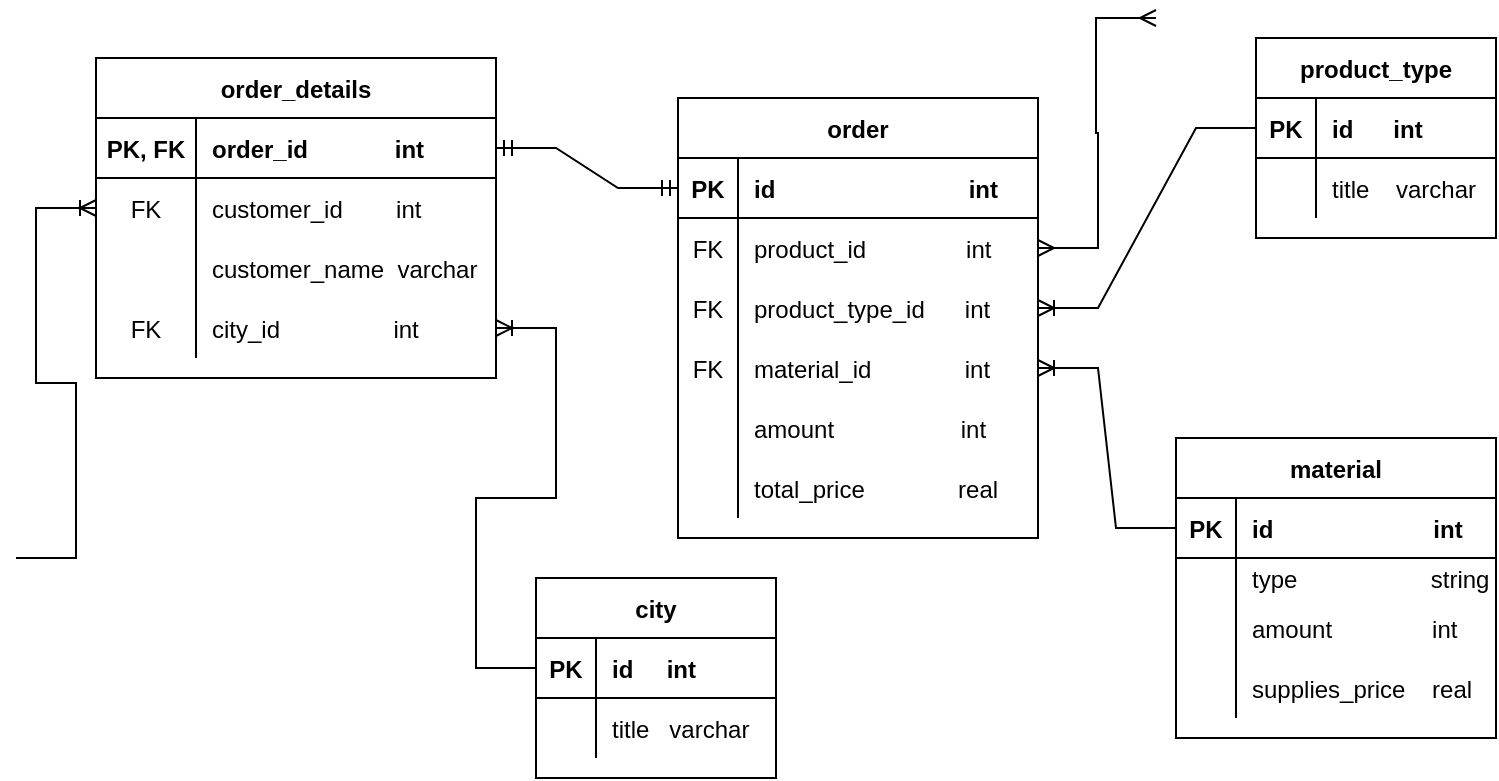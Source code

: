 <mxfile version="20.3.3" type="device"><diagram id="QxzP8KC7QwWT_yHDDni0" name="Page-1"><mxGraphModel dx="454" dy="740" grid="1" gridSize="10" guides="1" tooltips="1" connect="1" arrows="1" fold="1" page="1" pageScale="1" pageWidth="850" pageHeight="1100" math="0" shadow="0"><root><mxCell id="0"/><mxCell id="1" parent="0"/><mxCell id="2BHdWMXbvqgiUroxfn8F-1" value="order" style="shape=table;startSize=30;container=1;collapsible=1;childLayout=tableLayout;fixedRows=1;rowLines=0;fontStyle=1;align=center;resizeLast=1;" vertex="1" parent="1"><mxGeometry x="401" y="270" width="180" height="220" as="geometry"/></mxCell><mxCell id="2BHdWMXbvqgiUroxfn8F-2" value="" style="shape=tableRow;horizontal=0;startSize=0;swimlaneHead=0;swimlaneBody=0;fillColor=none;collapsible=0;dropTarget=0;points=[[0,0.5],[1,0.5]];portConstraint=eastwest;top=0;left=0;right=0;bottom=1;" vertex="1" parent="2BHdWMXbvqgiUroxfn8F-1"><mxGeometry y="30" width="180" height="30" as="geometry"/></mxCell><mxCell id="2BHdWMXbvqgiUroxfn8F-3" value="PK" style="shape=partialRectangle;connectable=0;fillColor=none;top=0;left=0;bottom=0;right=0;fontStyle=1;overflow=hidden;" vertex="1" parent="2BHdWMXbvqgiUroxfn8F-2"><mxGeometry width="30" height="30" as="geometry"><mxRectangle width="30" height="30" as="alternateBounds"/></mxGeometry></mxCell><mxCell id="2BHdWMXbvqgiUroxfn8F-4" value="id                             int" style="shape=partialRectangle;connectable=0;fillColor=none;top=0;left=0;bottom=0;right=0;align=left;spacingLeft=6;fontStyle=1;overflow=hidden;" vertex="1" parent="2BHdWMXbvqgiUroxfn8F-2"><mxGeometry x="30" width="150" height="30" as="geometry"><mxRectangle width="150" height="30" as="alternateBounds"/></mxGeometry></mxCell><mxCell id="2BHdWMXbvqgiUroxfn8F-5" value="" style="shape=tableRow;horizontal=0;startSize=0;swimlaneHead=0;swimlaneBody=0;fillColor=none;collapsible=0;dropTarget=0;points=[[0,0.5],[1,0.5]];portConstraint=eastwest;top=0;left=0;right=0;bottom=0;" vertex="1" parent="2BHdWMXbvqgiUroxfn8F-1"><mxGeometry y="60" width="180" height="30" as="geometry"/></mxCell><mxCell id="2BHdWMXbvqgiUroxfn8F-6" value="FK" style="shape=partialRectangle;connectable=0;fillColor=none;top=0;left=0;bottom=0;right=0;editable=1;overflow=hidden;" vertex="1" parent="2BHdWMXbvqgiUroxfn8F-5"><mxGeometry width="30" height="30" as="geometry"><mxRectangle width="30" height="30" as="alternateBounds"/></mxGeometry></mxCell><mxCell id="2BHdWMXbvqgiUroxfn8F-7" value="product_id               int" style="shape=partialRectangle;connectable=0;fillColor=none;top=0;left=0;bottom=0;right=0;align=left;spacingLeft=6;overflow=hidden;" vertex="1" parent="2BHdWMXbvqgiUroxfn8F-5"><mxGeometry x="30" width="150" height="30" as="geometry"><mxRectangle width="150" height="30" as="alternateBounds"/></mxGeometry></mxCell><mxCell id="2BHdWMXbvqgiUroxfn8F-8" value="" style="shape=tableRow;horizontal=0;startSize=0;swimlaneHead=0;swimlaneBody=0;fillColor=none;collapsible=0;dropTarget=0;points=[[0,0.5],[1,0.5]];portConstraint=eastwest;top=0;left=0;right=0;bottom=0;" vertex="1" parent="2BHdWMXbvqgiUroxfn8F-1"><mxGeometry y="90" width="180" height="30" as="geometry"/></mxCell><mxCell id="2BHdWMXbvqgiUroxfn8F-9" value="FK" style="shape=partialRectangle;connectable=0;fillColor=none;top=0;left=0;bottom=0;right=0;editable=1;overflow=hidden;" vertex="1" parent="2BHdWMXbvqgiUroxfn8F-8"><mxGeometry width="30" height="30" as="geometry"><mxRectangle width="30" height="30" as="alternateBounds"/></mxGeometry></mxCell><mxCell id="2BHdWMXbvqgiUroxfn8F-10" value="product_type_id      int" style="shape=partialRectangle;connectable=0;fillColor=none;top=0;left=0;bottom=0;right=0;align=left;spacingLeft=6;overflow=hidden;" vertex="1" parent="2BHdWMXbvqgiUroxfn8F-8"><mxGeometry x="30" width="150" height="30" as="geometry"><mxRectangle width="150" height="30" as="alternateBounds"/></mxGeometry></mxCell><mxCell id="2BHdWMXbvqgiUroxfn8F-36" style="shape=tableRow;horizontal=0;startSize=0;swimlaneHead=0;swimlaneBody=0;fillColor=none;collapsible=0;dropTarget=0;points=[[0,0.5],[1,0.5]];portConstraint=eastwest;top=0;left=0;right=0;bottom=0;" vertex="1" parent="2BHdWMXbvqgiUroxfn8F-1"><mxGeometry y="120" width="180" height="30" as="geometry"/></mxCell><mxCell id="2BHdWMXbvqgiUroxfn8F-37" value="FK" style="shape=partialRectangle;connectable=0;fillColor=none;top=0;left=0;bottom=0;right=0;editable=1;overflow=hidden;" vertex="1" parent="2BHdWMXbvqgiUroxfn8F-36"><mxGeometry width="30" height="30" as="geometry"><mxRectangle width="30" height="30" as="alternateBounds"/></mxGeometry></mxCell><mxCell id="2BHdWMXbvqgiUroxfn8F-38" value="material_id              int" style="shape=partialRectangle;connectable=0;fillColor=none;top=0;left=0;bottom=0;right=0;align=left;spacingLeft=6;overflow=hidden;" vertex="1" parent="2BHdWMXbvqgiUroxfn8F-36"><mxGeometry x="30" width="150" height="30" as="geometry"><mxRectangle width="150" height="30" as="alternateBounds"/></mxGeometry></mxCell><mxCell id="2BHdWMXbvqgiUroxfn8F-11" value="" style="shape=tableRow;horizontal=0;startSize=0;swimlaneHead=0;swimlaneBody=0;fillColor=none;collapsible=0;dropTarget=0;points=[[0,0.5],[1,0.5]];portConstraint=eastwest;top=0;left=0;right=0;bottom=0;" vertex="1" parent="2BHdWMXbvqgiUroxfn8F-1"><mxGeometry y="150" width="180" height="30" as="geometry"/></mxCell><mxCell id="2BHdWMXbvqgiUroxfn8F-12" value="" style="shape=partialRectangle;connectable=0;fillColor=none;top=0;left=0;bottom=0;right=0;editable=1;overflow=hidden;" vertex="1" parent="2BHdWMXbvqgiUroxfn8F-11"><mxGeometry width="30" height="30" as="geometry"><mxRectangle width="30" height="30" as="alternateBounds"/></mxGeometry></mxCell><mxCell id="2BHdWMXbvqgiUroxfn8F-13" value="amount                   int" style="shape=partialRectangle;connectable=0;fillColor=none;top=0;left=0;bottom=0;right=0;align=left;spacingLeft=6;overflow=hidden;" vertex="1" parent="2BHdWMXbvqgiUroxfn8F-11"><mxGeometry x="30" width="150" height="30" as="geometry"><mxRectangle width="150" height="30" as="alternateBounds"/></mxGeometry></mxCell><mxCell id="2BHdWMXbvqgiUroxfn8F-17" style="shape=tableRow;horizontal=0;startSize=0;swimlaneHead=0;swimlaneBody=0;fillColor=none;collapsible=0;dropTarget=0;points=[[0,0.5],[1,0.5]];portConstraint=eastwest;top=0;left=0;right=0;bottom=0;" vertex="1" parent="2BHdWMXbvqgiUroxfn8F-1"><mxGeometry y="180" width="180" height="30" as="geometry"/></mxCell><mxCell id="2BHdWMXbvqgiUroxfn8F-18" style="shape=partialRectangle;connectable=0;fillColor=none;top=0;left=0;bottom=0;right=0;editable=1;overflow=hidden;" vertex="1" parent="2BHdWMXbvqgiUroxfn8F-17"><mxGeometry width="30" height="30" as="geometry"><mxRectangle width="30" height="30" as="alternateBounds"/></mxGeometry></mxCell><mxCell id="2BHdWMXbvqgiUroxfn8F-19" value="total_price              real" style="shape=partialRectangle;connectable=0;fillColor=none;top=0;left=0;bottom=0;right=0;align=left;spacingLeft=6;overflow=hidden;" vertex="1" parent="2BHdWMXbvqgiUroxfn8F-17"><mxGeometry x="30" width="150" height="30" as="geometry"><mxRectangle width="150" height="30" as="alternateBounds"/></mxGeometry></mxCell><mxCell id="2BHdWMXbvqgiUroxfn8F-20" value="order_details" style="shape=table;startSize=30;container=1;collapsible=1;childLayout=tableLayout;fixedRows=1;rowLines=0;fontStyle=1;align=center;resizeLast=1;" vertex="1" parent="1"><mxGeometry x="110" y="250" width="200" height="160" as="geometry"/></mxCell><mxCell id="2BHdWMXbvqgiUroxfn8F-21" value="" style="shape=tableRow;horizontal=0;startSize=0;swimlaneHead=0;swimlaneBody=0;fillColor=none;collapsible=0;dropTarget=0;points=[[0,0.5],[1,0.5]];portConstraint=eastwest;top=0;left=0;right=0;bottom=1;" vertex="1" parent="2BHdWMXbvqgiUroxfn8F-20"><mxGeometry y="30" width="200" height="30" as="geometry"/></mxCell><mxCell id="2BHdWMXbvqgiUroxfn8F-22" value="PK, FK" style="shape=partialRectangle;connectable=0;fillColor=none;top=0;left=0;bottom=0;right=0;fontStyle=1;overflow=hidden;" vertex="1" parent="2BHdWMXbvqgiUroxfn8F-21"><mxGeometry width="50" height="30" as="geometry"><mxRectangle width="50" height="30" as="alternateBounds"/></mxGeometry></mxCell><mxCell id="2BHdWMXbvqgiUroxfn8F-23" value="order_id             int" style="shape=partialRectangle;connectable=0;fillColor=none;top=0;left=0;bottom=0;right=0;align=left;spacingLeft=6;fontStyle=1;overflow=hidden;" vertex="1" parent="2BHdWMXbvqgiUroxfn8F-21"><mxGeometry x="50" width="150" height="30" as="geometry"><mxRectangle width="150" height="30" as="alternateBounds"/></mxGeometry></mxCell><mxCell id="2BHdWMXbvqgiUroxfn8F-24" value="" style="shape=tableRow;horizontal=0;startSize=0;swimlaneHead=0;swimlaneBody=0;fillColor=none;collapsible=0;dropTarget=0;points=[[0,0.5],[1,0.5]];portConstraint=eastwest;top=0;left=0;right=0;bottom=0;" vertex="1" parent="2BHdWMXbvqgiUroxfn8F-20"><mxGeometry y="60" width="200" height="30" as="geometry"/></mxCell><mxCell id="2BHdWMXbvqgiUroxfn8F-25" value="FK" style="shape=partialRectangle;connectable=0;fillColor=none;top=0;left=0;bottom=0;right=0;editable=1;overflow=hidden;" vertex="1" parent="2BHdWMXbvqgiUroxfn8F-24"><mxGeometry width="50" height="30" as="geometry"><mxRectangle width="50" height="30" as="alternateBounds"/></mxGeometry></mxCell><mxCell id="2BHdWMXbvqgiUroxfn8F-26" value="customer_id        int" style="shape=partialRectangle;connectable=0;fillColor=none;top=0;left=0;bottom=0;right=0;align=left;spacingLeft=6;overflow=hidden;" vertex="1" parent="2BHdWMXbvqgiUroxfn8F-24"><mxGeometry x="50" width="150" height="30" as="geometry"><mxRectangle width="150" height="30" as="alternateBounds"/></mxGeometry></mxCell><mxCell id="2BHdWMXbvqgiUroxfn8F-27" value="" style="shape=tableRow;horizontal=0;startSize=0;swimlaneHead=0;swimlaneBody=0;fillColor=none;collapsible=0;dropTarget=0;points=[[0,0.5],[1,0.5]];portConstraint=eastwest;top=0;left=0;right=0;bottom=0;" vertex="1" parent="2BHdWMXbvqgiUroxfn8F-20"><mxGeometry y="90" width="200" height="30" as="geometry"/></mxCell><mxCell id="2BHdWMXbvqgiUroxfn8F-28" value="" style="shape=partialRectangle;connectable=0;fillColor=none;top=0;left=0;bottom=0;right=0;editable=1;overflow=hidden;" vertex="1" parent="2BHdWMXbvqgiUroxfn8F-27"><mxGeometry width="50" height="30" as="geometry"><mxRectangle width="50" height="30" as="alternateBounds"/></mxGeometry></mxCell><mxCell id="2BHdWMXbvqgiUroxfn8F-29" value="customer_name  varchar" style="shape=partialRectangle;connectable=0;fillColor=none;top=0;left=0;bottom=0;right=0;align=left;spacingLeft=6;overflow=hidden;" vertex="1" parent="2BHdWMXbvqgiUroxfn8F-27"><mxGeometry x="50" width="150" height="30" as="geometry"><mxRectangle width="150" height="30" as="alternateBounds"/></mxGeometry></mxCell><mxCell id="2BHdWMXbvqgiUroxfn8F-30" value="" style="shape=tableRow;horizontal=0;startSize=0;swimlaneHead=0;swimlaneBody=0;fillColor=none;collapsible=0;dropTarget=0;points=[[0,0.5],[1,0.5]];portConstraint=eastwest;top=0;left=0;right=0;bottom=0;" vertex="1" parent="2BHdWMXbvqgiUroxfn8F-20"><mxGeometry y="120" width="200" height="30" as="geometry"/></mxCell><mxCell id="2BHdWMXbvqgiUroxfn8F-31" value="FK" style="shape=partialRectangle;connectable=0;fillColor=none;top=0;left=0;bottom=0;right=0;editable=1;overflow=hidden;" vertex="1" parent="2BHdWMXbvqgiUroxfn8F-30"><mxGeometry width="50" height="30" as="geometry"><mxRectangle width="50" height="30" as="alternateBounds"/></mxGeometry></mxCell><mxCell id="2BHdWMXbvqgiUroxfn8F-32" value="city_id                 int" style="shape=partialRectangle;connectable=0;fillColor=none;top=0;left=0;bottom=0;right=0;align=left;spacingLeft=6;overflow=hidden;" vertex="1" parent="2BHdWMXbvqgiUroxfn8F-30"><mxGeometry x="50" width="150" height="30" as="geometry"><mxRectangle width="150" height="30" as="alternateBounds"/></mxGeometry></mxCell><mxCell id="2BHdWMXbvqgiUroxfn8F-39" value="material" style="shape=table;startSize=30;container=1;collapsible=1;childLayout=tableLayout;fixedRows=1;rowLines=0;fontStyle=1;align=center;resizeLast=1;" vertex="1" parent="1"><mxGeometry x="650" y="440" width="160" height="150" as="geometry"/></mxCell><mxCell id="2BHdWMXbvqgiUroxfn8F-40" value="" style="shape=tableRow;horizontal=0;startSize=0;swimlaneHead=0;swimlaneBody=0;fillColor=none;collapsible=0;dropTarget=0;points=[[0,0.5],[1,0.5]];portConstraint=eastwest;top=0;left=0;right=0;bottom=1;" vertex="1" parent="2BHdWMXbvqgiUroxfn8F-39"><mxGeometry y="30" width="160" height="30" as="geometry"/></mxCell><mxCell id="2BHdWMXbvqgiUroxfn8F-41" value="PK" style="shape=partialRectangle;connectable=0;fillColor=none;top=0;left=0;bottom=0;right=0;fontStyle=1;overflow=hidden;" vertex="1" parent="2BHdWMXbvqgiUroxfn8F-40"><mxGeometry width="30" height="30" as="geometry"><mxRectangle width="30" height="30" as="alternateBounds"/></mxGeometry></mxCell><mxCell id="2BHdWMXbvqgiUroxfn8F-42" value="id                        int" style="shape=partialRectangle;connectable=0;fillColor=none;top=0;left=0;bottom=0;right=0;align=left;spacingLeft=6;fontStyle=1;overflow=hidden;" vertex="1" parent="2BHdWMXbvqgiUroxfn8F-40"><mxGeometry x="30" width="130" height="30" as="geometry"><mxRectangle width="130" height="30" as="alternateBounds"/></mxGeometry></mxCell><mxCell id="2BHdWMXbvqgiUroxfn8F-43" value="" style="shape=tableRow;horizontal=0;startSize=0;swimlaneHead=0;swimlaneBody=0;fillColor=none;collapsible=0;dropTarget=0;points=[[0,0.5],[1,0.5]];portConstraint=eastwest;top=0;left=0;right=0;bottom=0;" vertex="1" parent="2BHdWMXbvqgiUroxfn8F-39"><mxGeometry y="60" width="160" height="20" as="geometry"/></mxCell><mxCell id="2BHdWMXbvqgiUroxfn8F-44" value="" style="shape=partialRectangle;connectable=0;fillColor=none;top=0;left=0;bottom=0;right=0;editable=1;overflow=hidden;" vertex="1" parent="2BHdWMXbvqgiUroxfn8F-43"><mxGeometry width="30" height="20" as="geometry"><mxRectangle width="30" height="20" as="alternateBounds"/></mxGeometry></mxCell><mxCell id="2BHdWMXbvqgiUroxfn8F-45" value="type                    string" style="shape=partialRectangle;connectable=0;fillColor=none;top=0;left=0;bottom=0;right=0;align=left;spacingLeft=6;overflow=hidden;" vertex="1" parent="2BHdWMXbvqgiUroxfn8F-43"><mxGeometry x="30" width="130" height="20" as="geometry"><mxRectangle width="130" height="20" as="alternateBounds"/></mxGeometry></mxCell><mxCell id="2BHdWMXbvqgiUroxfn8F-46" value="" style="shape=tableRow;horizontal=0;startSize=0;swimlaneHead=0;swimlaneBody=0;fillColor=none;collapsible=0;dropTarget=0;points=[[0,0.5],[1,0.5]];portConstraint=eastwest;top=0;left=0;right=0;bottom=0;" vertex="1" parent="2BHdWMXbvqgiUroxfn8F-39"><mxGeometry y="80" width="160" height="30" as="geometry"/></mxCell><mxCell id="2BHdWMXbvqgiUroxfn8F-47" value="" style="shape=partialRectangle;connectable=0;fillColor=none;top=0;left=0;bottom=0;right=0;editable=1;overflow=hidden;" vertex="1" parent="2BHdWMXbvqgiUroxfn8F-46"><mxGeometry width="30" height="30" as="geometry"><mxRectangle width="30" height="30" as="alternateBounds"/></mxGeometry></mxCell><mxCell id="2BHdWMXbvqgiUroxfn8F-48" value="amount               int" style="shape=partialRectangle;connectable=0;fillColor=none;top=0;left=0;bottom=0;right=0;align=left;spacingLeft=6;overflow=hidden;" vertex="1" parent="2BHdWMXbvqgiUroxfn8F-46"><mxGeometry x="30" width="130" height="30" as="geometry"><mxRectangle width="130" height="30" as="alternateBounds"/></mxGeometry></mxCell><mxCell id="2BHdWMXbvqgiUroxfn8F-49" style="shape=tableRow;horizontal=0;startSize=0;swimlaneHead=0;swimlaneBody=0;fillColor=none;collapsible=0;dropTarget=0;points=[[0,0.5],[1,0.5]];portConstraint=eastwest;top=0;left=0;right=0;bottom=0;" vertex="1" parent="2BHdWMXbvqgiUroxfn8F-39"><mxGeometry y="110" width="160" height="30" as="geometry"/></mxCell><mxCell id="2BHdWMXbvqgiUroxfn8F-50" style="shape=partialRectangle;connectable=0;fillColor=none;top=0;left=0;bottom=0;right=0;editable=1;overflow=hidden;" vertex="1" parent="2BHdWMXbvqgiUroxfn8F-49"><mxGeometry width="30" height="30" as="geometry"><mxRectangle width="30" height="30" as="alternateBounds"/></mxGeometry></mxCell><mxCell id="2BHdWMXbvqgiUroxfn8F-51" value="supplies_price    real" style="shape=partialRectangle;connectable=0;fillColor=none;top=0;left=0;bottom=0;right=0;align=left;spacingLeft=6;overflow=hidden;" vertex="1" parent="2BHdWMXbvqgiUroxfn8F-49"><mxGeometry x="30" width="130" height="30" as="geometry"><mxRectangle width="130" height="30" as="alternateBounds"/></mxGeometry></mxCell><mxCell id="2BHdWMXbvqgiUroxfn8F-58" value="city" style="shape=table;startSize=30;container=1;collapsible=1;childLayout=tableLayout;fixedRows=1;rowLines=0;fontStyle=1;align=center;resizeLast=1;" vertex="1" parent="1"><mxGeometry x="330" y="510" width="120" height="100" as="geometry"/></mxCell><mxCell id="2BHdWMXbvqgiUroxfn8F-59" value="" style="shape=tableRow;horizontal=0;startSize=0;swimlaneHead=0;swimlaneBody=0;fillColor=none;collapsible=0;dropTarget=0;points=[[0,0.5],[1,0.5]];portConstraint=eastwest;top=0;left=0;right=0;bottom=1;" vertex="1" parent="2BHdWMXbvqgiUroxfn8F-58"><mxGeometry y="30" width="120" height="30" as="geometry"/></mxCell><mxCell id="2BHdWMXbvqgiUroxfn8F-60" value="PK" style="shape=partialRectangle;connectable=0;fillColor=none;top=0;left=0;bottom=0;right=0;fontStyle=1;overflow=hidden;" vertex="1" parent="2BHdWMXbvqgiUroxfn8F-59"><mxGeometry width="30" height="30" as="geometry"><mxRectangle width="30" height="30" as="alternateBounds"/></mxGeometry></mxCell><mxCell id="2BHdWMXbvqgiUroxfn8F-61" value="id     int" style="shape=partialRectangle;connectable=0;fillColor=none;top=0;left=0;bottom=0;right=0;align=left;spacingLeft=6;fontStyle=1;overflow=hidden;" vertex="1" parent="2BHdWMXbvqgiUroxfn8F-59"><mxGeometry x="30" width="90" height="30" as="geometry"><mxRectangle width="90" height="30" as="alternateBounds"/></mxGeometry></mxCell><mxCell id="2BHdWMXbvqgiUroxfn8F-62" value="" style="shape=tableRow;horizontal=0;startSize=0;swimlaneHead=0;swimlaneBody=0;fillColor=none;collapsible=0;dropTarget=0;points=[[0,0.5],[1,0.5]];portConstraint=eastwest;top=0;left=0;right=0;bottom=0;" vertex="1" parent="2BHdWMXbvqgiUroxfn8F-58"><mxGeometry y="60" width="120" height="30" as="geometry"/></mxCell><mxCell id="2BHdWMXbvqgiUroxfn8F-63" value="" style="shape=partialRectangle;connectable=0;fillColor=none;top=0;left=0;bottom=0;right=0;editable=1;overflow=hidden;" vertex="1" parent="2BHdWMXbvqgiUroxfn8F-62"><mxGeometry width="30" height="30" as="geometry"><mxRectangle width="30" height="30" as="alternateBounds"/></mxGeometry></mxCell><mxCell id="2BHdWMXbvqgiUroxfn8F-64" value="title   varchar" style="shape=partialRectangle;connectable=0;fillColor=none;top=0;left=0;bottom=0;right=0;align=left;spacingLeft=6;overflow=hidden;" vertex="1" parent="2BHdWMXbvqgiUroxfn8F-62"><mxGeometry x="30" width="90" height="30" as="geometry"><mxRectangle width="90" height="30" as="alternateBounds"/></mxGeometry></mxCell><mxCell id="2BHdWMXbvqgiUroxfn8F-71" value="product_type" style="shape=table;startSize=30;container=1;collapsible=1;childLayout=tableLayout;fixedRows=1;rowLines=0;fontStyle=1;align=center;resizeLast=1;" vertex="1" parent="1"><mxGeometry x="690" y="240" width="120" height="100" as="geometry"/></mxCell><mxCell id="2BHdWMXbvqgiUroxfn8F-72" value="" style="shape=tableRow;horizontal=0;startSize=0;swimlaneHead=0;swimlaneBody=0;fillColor=none;collapsible=0;dropTarget=0;points=[[0,0.5],[1,0.5]];portConstraint=eastwest;top=0;left=0;right=0;bottom=1;" vertex="1" parent="2BHdWMXbvqgiUroxfn8F-71"><mxGeometry y="30" width="120" height="30" as="geometry"/></mxCell><mxCell id="2BHdWMXbvqgiUroxfn8F-73" value="PK" style="shape=partialRectangle;connectable=0;fillColor=none;top=0;left=0;bottom=0;right=0;fontStyle=1;overflow=hidden;" vertex="1" parent="2BHdWMXbvqgiUroxfn8F-72"><mxGeometry width="30" height="30" as="geometry"><mxRectangle width="30" height="30" as="alternateBounds"/></mxGeometry></mxCell><mxCell id="2BHdWMXbvqgiUroxfn8F-74" value="id      int" style="shape=partialRectangle;connectable=0;fillColor=none;top=0;left=0;bottom=0;right=0;align=left;spacingLeft=6;fontStyle=1;overflow=hidden;" vertex="1" parent="2BHdWMXbvqgiUroxfn8F-72"><mxGeometry x="30" width="90" height="30" as="geometry"><mxRectangle width="90" height="30" as="alternateBounds"/></mxGeometry></mxCell><mxCell id="2BHdWMXbvqgiUroxfn8F-75" value="" style="shape=tableRow;horizontal=0;startSize=0;swimlaneHead=0;swimlaneBody=0;fillColor=none;collapsible=0;dropTarget=0;points=[[0,0.5],[1,0.5]];portConstraint=eastwest;top=0;left=0;right=0;bottom=0;" vertex="1" parent="2BHdWMXbvqgiUroxfn8F-71"><mxGeometry y="60" width="120" height="30" as="geometry"/></mxCell><mxCell id="2BHdWMXbvqgiUroxfn8F-76" value="" style="shape=partialRectangle;connectable=0;fillColor=none;top=0;left=0;bottom=0;right=0;editable=1;overflow=hidden;" vertex="1" parent="2BHdWMXbvqgiUroxfn8F-75"><mxGeometry width="30" height="30" as="geometry"><mxRectangle width="30" height="30" as="alternateBounds"/></mxGeometry></mxCell><mxCell id="2BHdWMXbvqgiUroxfn8F-77" value="title    varchar" style="shape=partialRectangle;connectable=0;fillColor=none;top=0;left=0;bottom=0;right=0;align=left;spacingLeft=6;overflow=hidden;" vertex="1" parent="2BHdWMXbvqgiUroxfn8F-75"><mxGeometry x="30" width="90" height="30" as="geometry"><mxRectangle width="90" height="30" as="alternateBounds"/></mxGeometry></mxCell><mxCell id="2BHdWMXbvqgiUroxfn8F-78" value="" style="edgeStyle=entityRelationEdgeStyle;fontSize=12;html=1;endArrow=ERmandOne;startArrow=ERmandOne;rounded=0;entryX=0;entryY=0.5;entryDx=0;entryDy=0;exitX=1;exitY=0.5;exitDx=0;exitDy=0;" edge="1" parent="1" source="2BHdWMXbvqgiUroxfn8F-21" target="2BHdWMXbvqgiUroxfn8F-2"><mxGeometry width="100" height="100" relative="1" as="geometry"><mxPoint x="140" y="560" as="sourcePoint"/><mxPoint x="240" y="460" as="targetPoint"/></mxGeometry></mxCell><mxCell id="2BHdWMXbvqgiUroxfn8F-79" value="" style="edgeStyle=entityRelationEdgeStyle;fontSize=12;html=1;endArrow=ERoneToMany;rounded=0;exitX=0;exitY=0.5;exitDx=0;exitDy=0;entryX=1;entryY=0.5;entryDx=0;entryDy=0;" edge="1" parent="1" source="2BHdWMXbvqgiUroxfn8F-72" target="2BHdWMXbvqgiUroxfn8F-8"><mxGeometry width="100" height="100" relative="1" as="geometry"><mxPoint x="510" y="790" as="sourcePoint"/><mxPoint x="610" y="690" as="targetPoint"/></mxGeometry></mxCell><mxCell id="2BHdWMXbvqgiUroxfn8F-80" value="" style="edgeStyle=entityRelationEdgeStyle;fontSize=12;html=1;endArrow=ERoneToMany;rounded=0;exitX=0;exitY=0.5;exitDx=0;exitDy=0;entryX=1;entryY=0.5;entryDx=0;entryDy=0;" edge="1" parent="1" source="2BHdWMXbvqgiUroxfn8F-59" target="2BHdWMXbvqgiUroxfn8F-30"><mxGeometry width="100" height="100" relative="1" as="geometry"><mxPoint x="210" y="800" as="sourcePoint"/><mxPoint x="310" y="700" as="targetPoint"/></mxGeometry></mxCell><mxCell id="2BHdWMXbvqgiUroxfn8F-81" value="" style="edgeStyle=entityRelationEdgeStyle;fontSize=12;html=1;endArrow=ERoneToMany;rounded=0;exitX=0;exitY=0.5;exitDx=0;exitDy=0;entryX=1;entryY=0.5;entryDx=0;entryDy=0;" edge="1" parent="1" source="2BHdWMXbvqgiUroxfn8F-40" target="2BHdWMXbvqgiUroxfn8F-36"><mxGeometry width="100" height="100" relative="1" as="geometry"><mxPoint x="600" y="800" as="sourcePoint"/><mxPoint x="700" y="700" as="targetPoint"/></mxGeometry></mxCell><mxCell id="2BHdWMXbvqgiUroxfn8F-82" value="" style="edgeStyle=entityRelationEdgeStyle;fontSize=12;html=1;endArrow=ERmany;startArrow=ERmany;rounded=0;exitX=1;exitY=0.5;exitDx=0;exitDy=0;" edge="1" parent="1" source="2BHdWMXbvqgiUroxfn8F-5"><mxGeometry width="100" height="100" relative="1" as="geometry"><mxPoint x="410" y="780" as="sourcePoint"/><mxPoint x="640" y="230" as="targetPoint"/></mxGeometry></mxCell><mxCell id="2BHdWMXbvqgiUroxfn8F-83" value="" style="edgeStyle=entityRelationEdgeStyle;fontSize=12;html=1;endArrow=ERoneToMany;rounded=0;entryX=0;entryY=0.5;entryDx=0;entryDy=0;" edge="1" parent="1" target="2BHdWMXbvqgiUroxfn8F-24"><mxGeometry width="100" height="100" relative="1" as="geometry"><mxPoint x="70" y="500" as="sourcePoint"/><mxPoint x="300" y="720" as="targetPoint"/></mxGeometry></mxCell></root></mxGraphModel></diagram></mxfile>